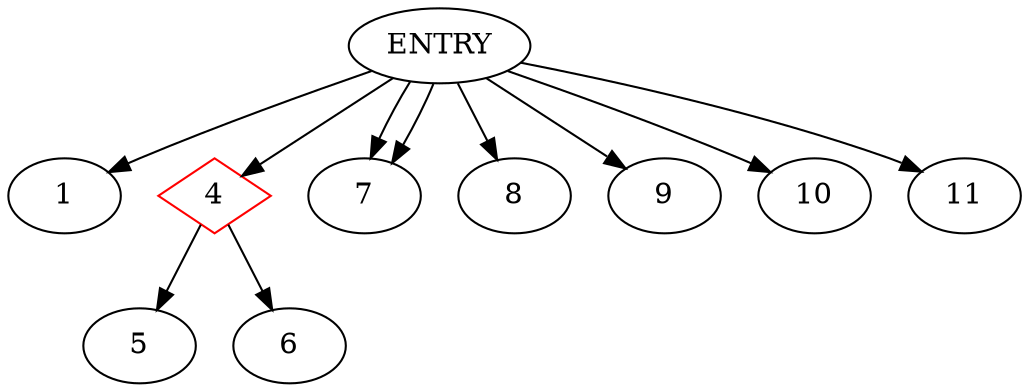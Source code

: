 digraph CDG {
ENTRY -> 1
4 [shape=diamond, color=red]
ENTRY -> 4
4-> 5
4-> 6
ENTRY -> 7
ENTRY -> 7
ENTRY -> 8
ENTRY -> 9
ENTRY -> 10
ENTRY -> 11
}

